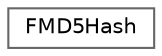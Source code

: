 digraph "Graphical Class Hierarchy"
{
 // INTERACTIVE_SVG=YES
 // LATEX_PDF_SIZE
  bgcolor="transparent";
  edge [fontname=Helvetica,fontsize=10,labelfontname=Helvetica,labelfontsize=10];
  node [fontname=Helvetica,fontsize=10,shape=box,height=0.2,width=0.4];
  rankdir="LR";
  Node0 [id="Node000000",label="FMD5Hash",height=0.2,width=0.4,color="grey40", fillcolor="white", style="filled",URL="$d9/d41/structFMD5Hash.html",tooltip="Simple helper struct to ease the caching of MD5 hashes."];
}
